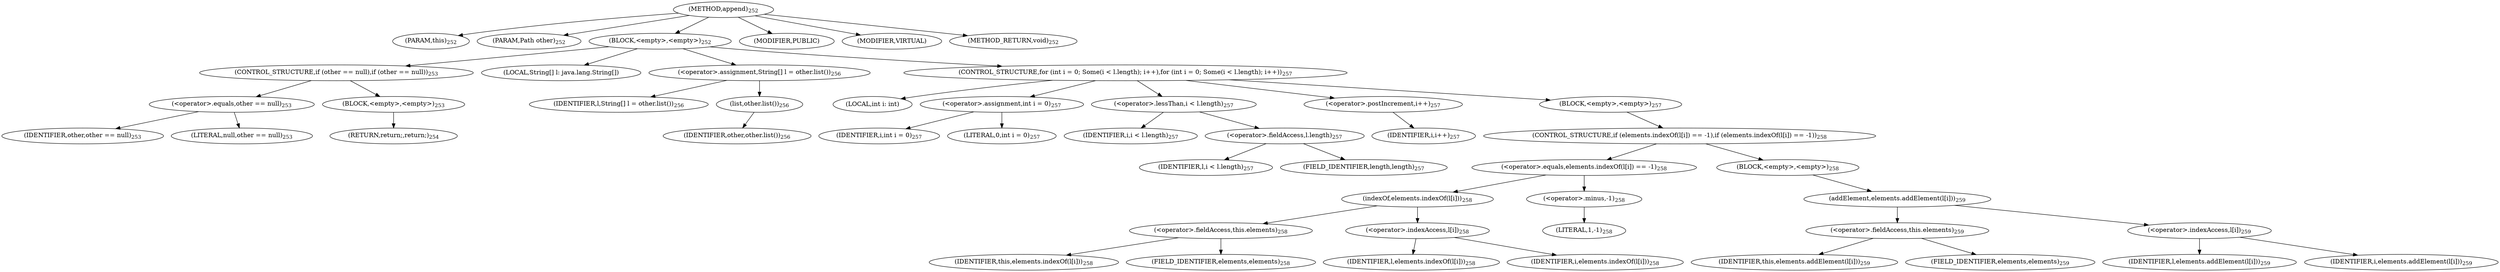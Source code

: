 digraph "append" {  
"425" [label = <(METHOD,append)<SUB>252</SUB>> ]
"426" [label = <(PARAM,this)<SUB>252</SUB>> ]
"427" [label = <(PARAM,Path other)<SUB>252</SUB>> ]
"428" [label = <(BLOCK,&lt;empty&gt;,&lt;empty&gt;)<SUB>252</SUB>> ]
"429" [label = <(CONTROL_STRUCTURE,if (other == null),if (other == null))<SUB>253</SUB>> ]
"430" [label = <(&lt;operator&gt;.equals,other == null)<SUB>253</SUB>> ]
"431" [label = <(IDENTIFIER,other,other == null)<SUB>253</SUB>> ]
"432" [label = <(LITERAL,null,other == null)<SUB>253</SUB>> ]
"433" [label = <(BLOCK,&lt;empty&gt;,&lt;empty&gt;)<SUB>253</SUB>> ]
"434" [label = <(RETURN,return;,return;)<SUB>254</SUB>> ]
"435" [label = <(LOCAL,String[] l: java.lang.String[])> ]
"436" [label = <(&lt;operator&gt;.assignment,String[] l = other.list())<SUB>256</SUB>> ]
"437" [label = <(IDENTIFIER,l,String[] l = other.list())<SUB>256</SUB>> ]
"438" [label = <(list,other.list())<SUB>256</SUB>> ]
"439" [label = <(IDENTIFIER,other,other.list())<SUB>256</SUB>> ]
"440" [label = <(CONTROL_STRUCTURE,for (int i = 0; Some(i &lt; l.length); i++),for (int i = 0; Some(i &lt; l.length); i++))<SUB>257</SUB>> ]
"441" [label = <(LOCAL,int i: int)> ]
"442" [label = <(&lt;operator&gt;.assignment,int i = 0)<SUB>257</SUB>> ]
"443" [label = <(IDENTIFIER,i,int i = 0)<SUB>257</SUB>> ]
"444" [label = <(LITERAL,0,int i = 0)<SUB>257</SUB>> ]
"445" [label = <(&lt;operator&gt;.lessThan,i &lt; l.length)<SUB>257</SUB>> ]
"446" [label = <(IDENTIFIER,i,i &lt; l.length)<SUB>257</SUB>> ]
"447" [label = <(&lt;operator&gt;.fieldAccess,l.length)<SUB>257</SUB>> ]
"448" [label = <(IDENTIFIER,l,i &lt; l.length)<SUB>257</SUB>> ]
"449" [label = <(FIELD_IDENTIFIER,length,length)<SUB>257</SUB>> ]
"450" [label = <(&lt;operator&gt;.postIncrement,i++)<SUB>257</SUB>> ]
"451" [label = <(IDENTIFIER,i,i++)<SUB>257</SUB>> ]
"452" [label = <(BLOCK,&lt;empty&gt;,&lt;empty&gt;)<SUB>257</SUB>> ]
"453" [label = <(CONTROL_STRUCTURE,if (elements.indexOf(l[i]) == -1),if (elements.indexOf(l[i]) == -1))<SUB>258</SUB>> ]
"454" [label = <(&lt;operator&gt;.equals,elements.indexOf(l[i]) == -1)<SUB>258</SUB>> ]
"455" [label = <(indexOf,elements.indexOf(l[i]))<SUB>258</SUB>> ]
"456" [label = <(&lt;operator&gt;.fieldAccess,this.elements)<SUB>258</SUB>> ]
"457" [label = <(IDENTIFIER,this,elements.indexOf(l[i]))<SUB>258</SUB>> ]
"458" [label = <(FIELD_IDENTIFIER,elements,elements)<SUB>258</SUB>> ]
"459" [label = <(&lt;operator&gt;.indexAccess,l[i])<SUB>258</SUB>> ]
"460" [label = <(IDENTIFIER,l,elements.indexOf(l[i]))<SUB>258</SUB>> ]
"461" [label = <(IDENTIFIER,i,elements.indexOf(l[i]))<SUB>258</SUB>> ]
"462" [label = <(&lt;operator&gt;.minus,-1)<SUB>258</SUB>> ]
"463" [label = <(LITERAL,1,-1)<SUB>258</SUB>> ]
"464" [label = <(BLOCK,&lt;empty&gt;,&lt;empty&gt;)<SUB>258</SUB>> ]
"465" [label = <(addElement,elements.addElement(l[i]))<SUB>259</SUB>> ]
"466" [label = <(&lt;operator&gt;.fieldAccess,this.elements)<SUB>259</SUB>> ]
"467" [label = <(IDENTIFIER,this,elements.addElement(l[i]))<SUB>259</SUB>> ]
"468" [label = <(FIELD_IDENTIFIER,elements,elements)<SUB>259</SUB>> ]
"469" [label = <(&lt;operator&gt;.indexAccess,l[i])<SUB>259</SUB>> ]
"470" [label = <(IDENTIFIER,l,elements.addElement(l[i]))<SUB>259</SUB>> ]
"471" [label = <(IDENTIFIER,i,elements.addElement(l[i]))<SUB>259</SUB>> ]
"472" [label = <(MODIFIER,PUBLIC)> ]
"473" [label = <(MODIFIER,VIRTUAL)> ]
"474" [label = <(METHOD_RETURN,void)<SUB>252</SUB>> ]
  "425" -> "426" 
  "425" -> "427" 
  "425" -> "428" 
  "425" -> "472" 
  "425" -> "473" 
  "425" -> "474" 
  "428" -> "429" 
  "428" -> "435" 
  "428" -> "436" 
  "428" -> "440" 
  "429" -> "430" 
  "429" -> "433" 
  "430" -> "431" 
  "430" -> "432" 
  "433" -> "434" 
  "436" -> "437" 
  "436" -> "438" 
  "438" -> "439" 
  "440" -> "441" 
  "440" -> "442" 
  "440" -> "445" 
  "440" -> "450" 
  "440" -> "452" 
  "442" -> "443" 
  "442" -> "444" 
  "445" -> "446" 
  "445" -> "447" 
  "447" -> "448" 
  "447" -> "449" 
  "450" -> "451" 
  "452" -> "453" 
  "453" -> "454" 
  "453" -> "464" 
  "454" -> "455" 
  "454" -> "462" 
  "455" -> "456" 
  "455" -> "459" 
  "456" -> "457" 
  "456" -> "458" 
  "459" -> "460" 
  "459" -> "461" 
  "462" -> "463" 
  "464" -> "465" 
  "465" -> "466" 
  "465" -> "469" 
  "466" -> "467" 
  "466" -> "468" 
  "469" -> "470" 
  "469" -> "471" 
}
